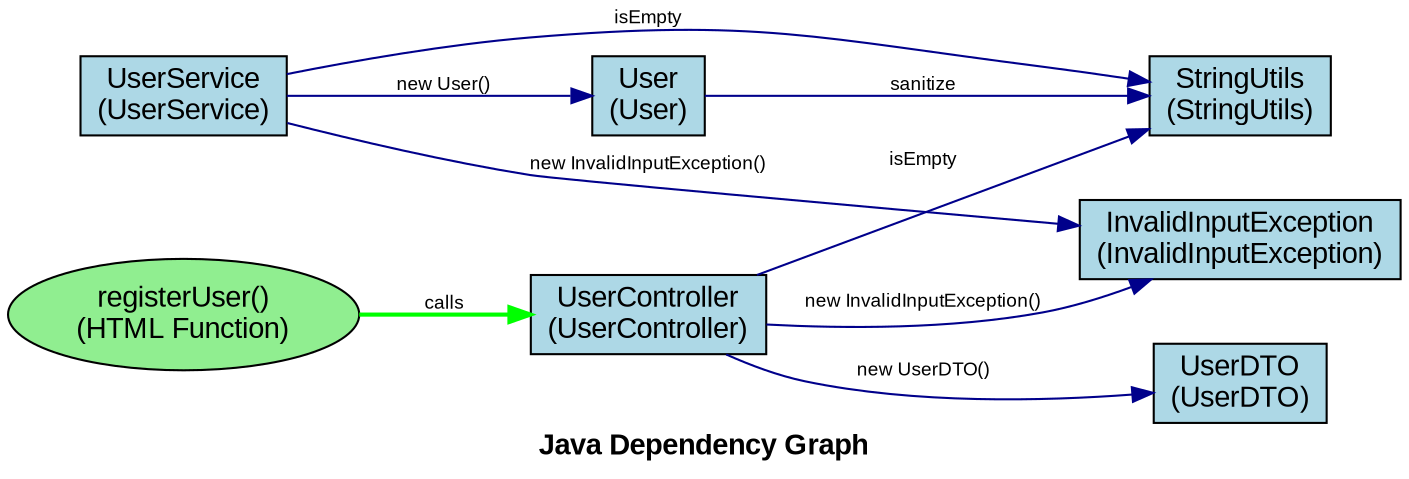 digraph JavaDependencies {
    rankdir=LR;
    node [shape=box, style=filled, fillcolor=lightblue, fontname="Arial"];
    edge [fontname="Arial", fontsize=9, color=darkblue];
    graph [fontname="Arial Bold", fontsize=14, label="Java Dependency Graph"];

    "UserService" [label="UserService\n(UserService)", URL="javascript:showNodeInfo('UserService')", fillcolor="lightblue"];
    "StringUtils" [label="StringUtils\n(StringUtils)", URL="javascript:showNodeInfo('StringUtils')", fillcolor="lightblue"];
    "UserDTO" [label="UserDTO\n(UserDTO)", URL="javascript:showNodeInfo('UserDTO')", fillcolor="lightblue"];
    "UserController" [label="UserController\n(UserController)", URL="javascript:showNodeInfo('UserController')", fillcolor="lightblue"];
    "User" [label="User\n(User)", URL="javascript:showNodeInfo('User')", fillcolor="lightblue"];
    "InvalidInputException" [label="InvalidInputException\n(InvalidInputException)", URL="javascript:showNodeInfo('InvalidInputException')", fillcolor="lightblue"];

    // Dependencies with method calls
    "UserController" -> "StringUtils" [label="isEmpty", URL="javascript:showEdgeInfo('UserController', 'StringUtils')"];
    "UserController" -> "InvalidInputException" [label="new InvalidInputException()", URL="javascript:showEdgeInfo('UserController', 'InvalidInputException')"];
    "UserController" -> "UserDTO" [label="new UserDTO()", URL="javascript:showEdgeInfo('UserController', 'UserDTO')"];
    "User" -> "StringUtils" [label="sanitize", URL="javascript:showEdgeInfo('User', 'StringUtils')"];
    "UserService" -> "StringUtils" [label="isEmpty", URL="javascript:showEdgeInfo('UserService', 'StringUtils')"];
    "UserService" -> "InvalidInputException" [label="new InvalidInputException()", URL="javascript:showEdgeInfo('UserService', 'InvalidInputException')"];
    "UserService" -> "User" [label="new User()", URL="javascript:showEdgeInfo('UserService', 'User')"];

    // HTML Function Nodes
    "HTML_registerUser" [label="registerUser()\n(HTML Function)", URL="javascript:showNodeInfo('HTML_registerUser')", fillcolor="lightgreen", shape="ellipse"];
    "HTML_registerUser" -> "UserController" [label="calls", URL="javascript:showEdgeInfo('HTML_registerUser', 'UserController')", color="green", style="bold"];
}